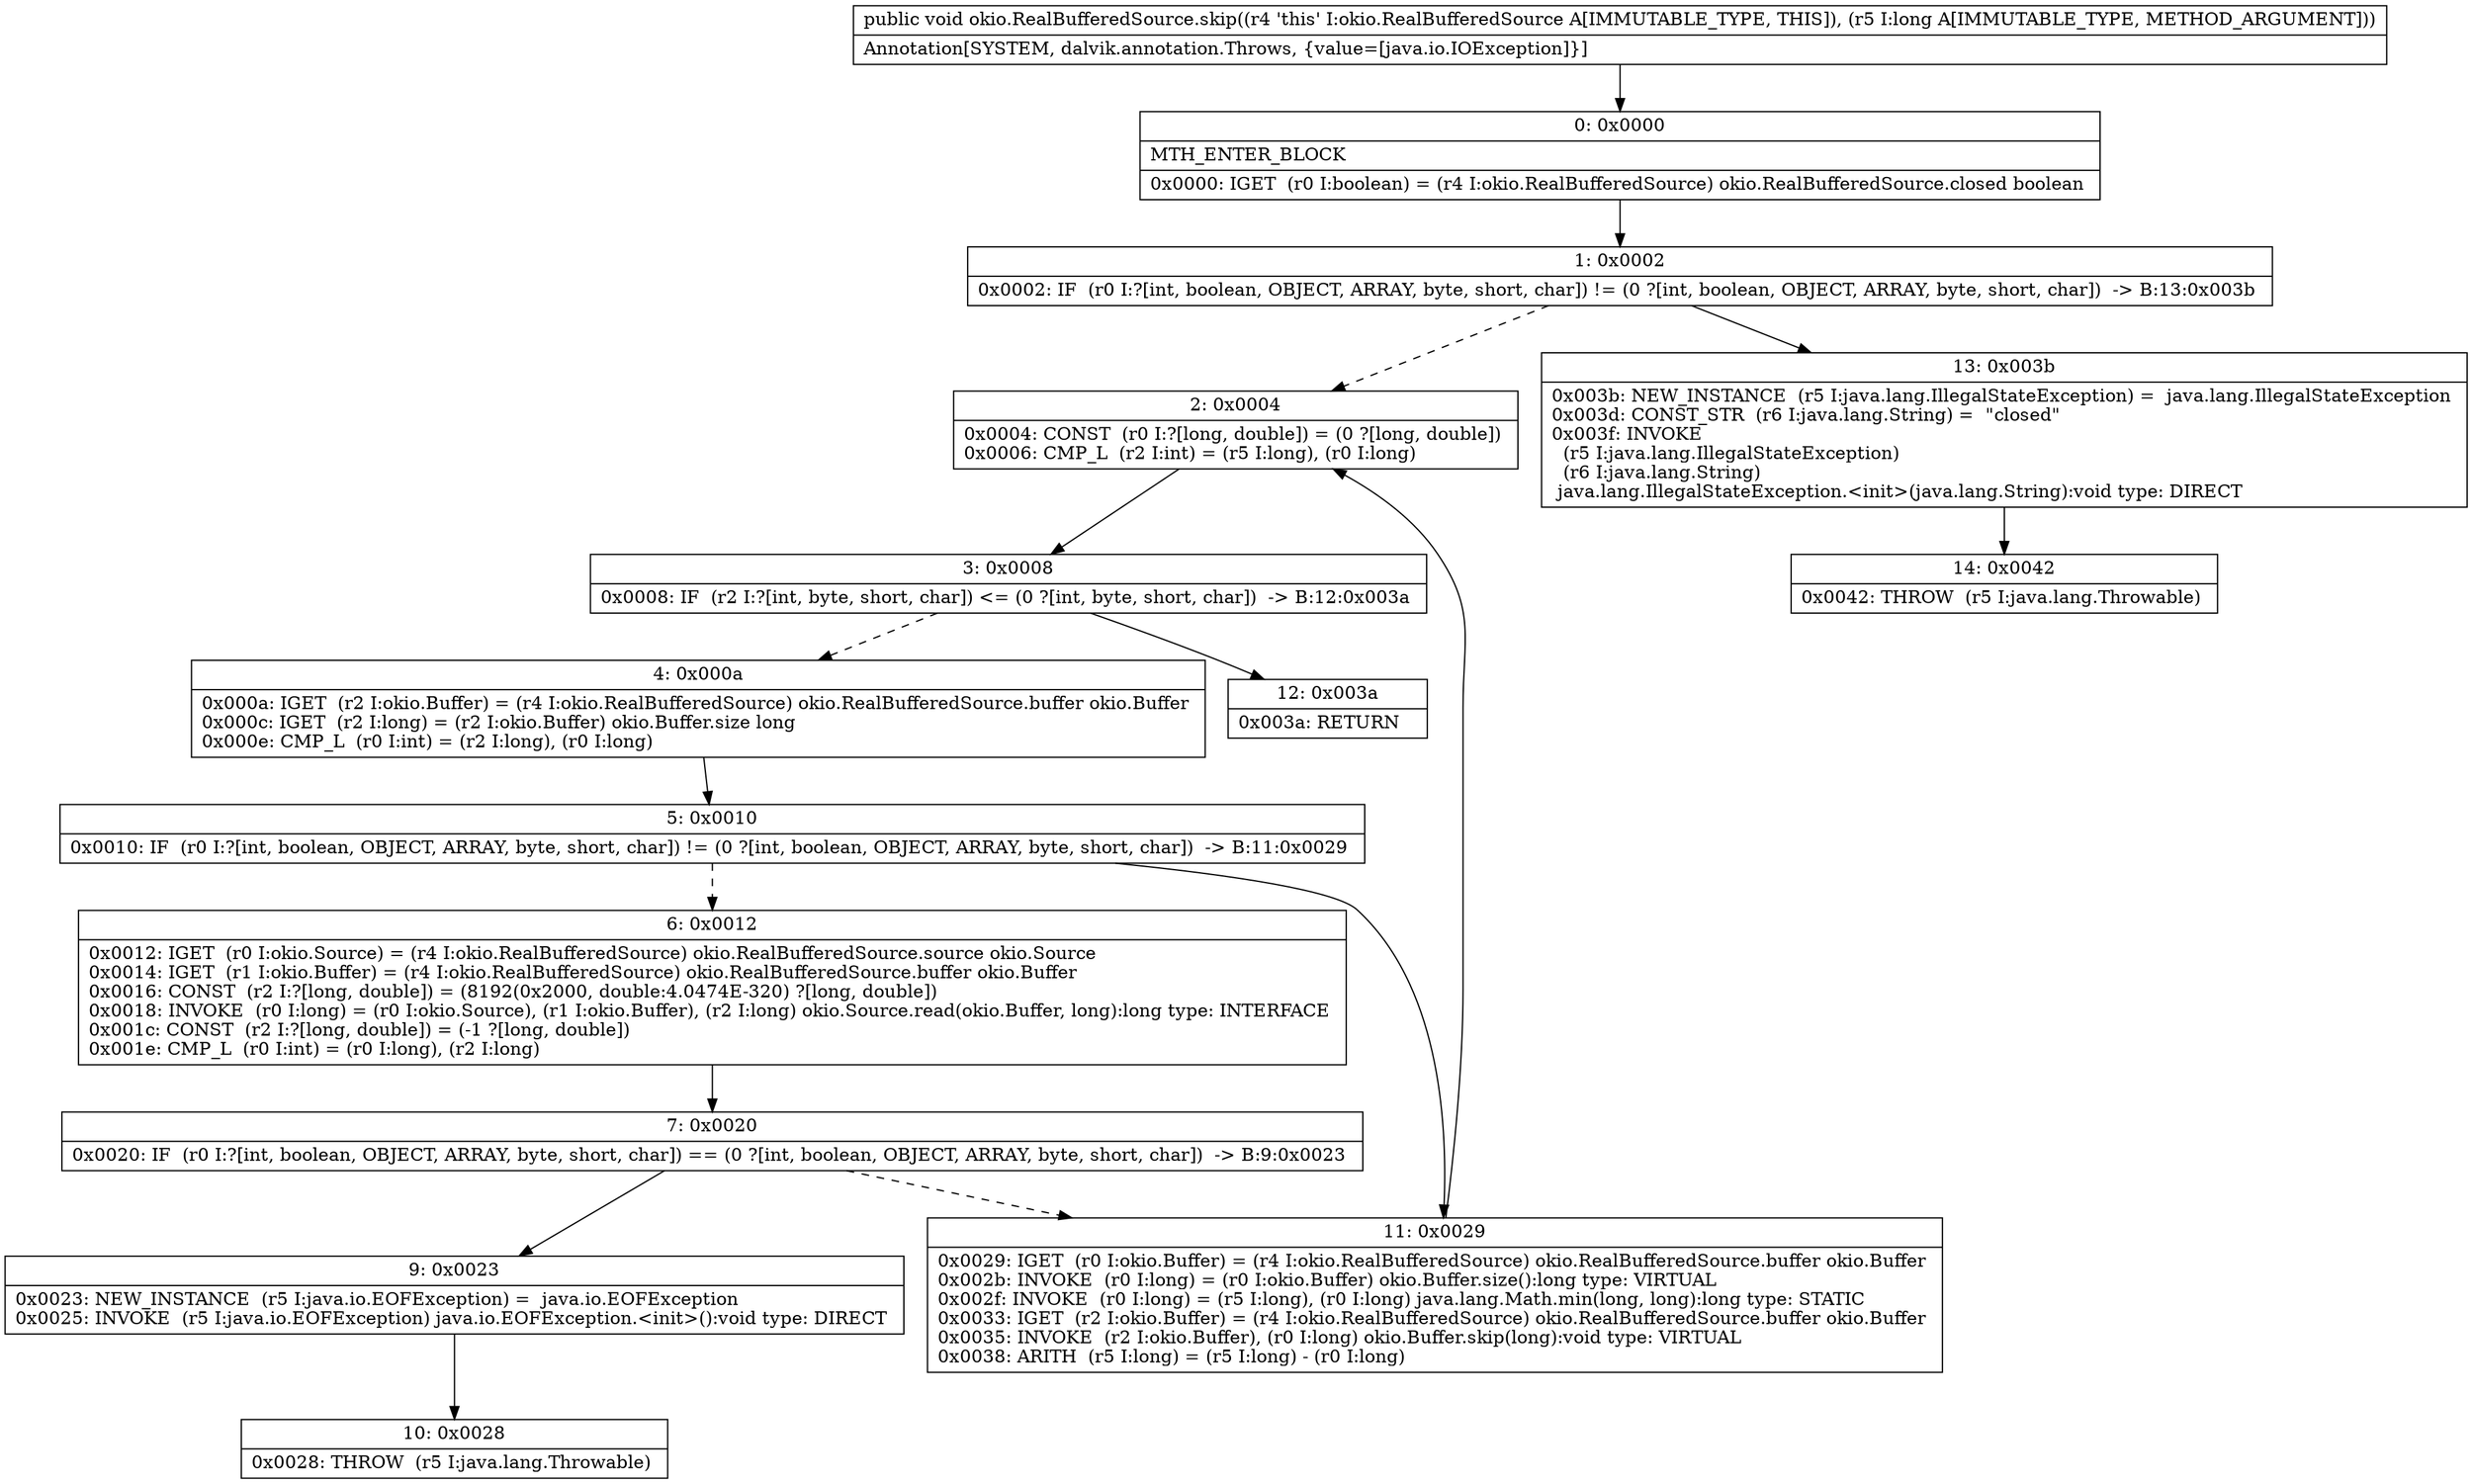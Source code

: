 digraph "CFG forokio.RealBufferedSource.skip(J)V" {
Node_0 [shape=record,label="{0\:\ 0x0000|MTH_ENTER_BLOCK\l|0x0000: IGET  (r0 I:boolean) = (r4 I:okio.RealBufferedSource) okio.RealBufferedSource.closed boolean \l}"];
Node_1 [shape=record,label="{1\:\ 0x0002|0x0002: IF  (r0 I:?[int, boolean, OBJECT, ARRAY, byte, short, char]) != (0 ?[int, boolean, OBJECT, ARRAY, byte, short, char])  \-\> B:13:0x003b \l}"];
Node_2 [shape=record,label="{2\:\ 0x0004|0x0004: CONST  (r0 I:?[long, double]) = (0 ?[long, double]) \l0x0006: CMP_L  (r2 I:int) = (r5 I:long), (r0 I:long) \l}"];
Node_3 [shape=record,label="{3\:\ 0x0008|0x0008: IF  (r2 I:?[int, byte, short, char]) \<= (0 ?[int, byte, short, char])  \-\> B:12:0x003a \l}"];
Node_4 [shape=record,label="{4\:\ 0x000a|0x000a: IGET  (r2 I:okio.Buffer) = (r4 I:okio.RealBufferedSource) okio.RealBufferedSource.buffer okio.Buffer \l0x000c: IGET  (r2 I:long) = (r2 I:okio.Buffer) okio.Buffer.size long \l0x000e: CMP_L  (r0 I:int) = (r2 I:long), (r0 I:long) \l}"];
Node_5 [shape=record,label="{5\:\ 0x0010|0x0010: IF  (r0 I:?[int, boolean, OBJECT, ARRAY, byte, short, char]) != (0 ?[int, boolean, OBJECT, ARRAY, byte, short, char])  \-\> B:11:0x0029 \l}"];
Node_6 [shape=record,label="{6\:\ 0x0012|0x0012: IGET  (r0 I:okio.Source) = (r4 I:okio.RealBufferedSource) okio.RealBufferedSource.source okio.Source \l0x0014: IGET  (r1 I:okio.Buffer) = (r4 I:okio.RealBufferedSource) okio.RealBufferedSource.buffer okio.Buffer \l0x0016: CONST  (r2 I:?[long, double]) = (8192(0x2000, double:4.0474E\-320) ?[long, double]) \l0x0018: INVOKE  (r0 I:long) = (r0 I:okio.Source), (r1 I:okio.Buffer), (r2 I:long) okio.Source.read(okio.Buffer, long):long type: INTERFACE \l0x001c: CONST  (r2 I:?[long, double]) = (\-1 ?[long, double]) \l0x001e: CMP_L  (r0 I:int) = (r0 I:long), (r2 I:long) \l}"];
Node_7 [shape=record,label="{7\:\ 0x0020|0x0020: IF  (r0 I:?[int, boolean, OBJECT, ARRAY, byte, short, char]) == (0 ?[int, boolean, OBJECT, ARRAY, byte, short, char])  \-\> B:9:0x0023 \l}"];
Node_9 [shape=record,label="{9\:\ 0x0023|0x0023: NEW_INSTANCE  (r5 I:java.io.EOFException) =  java.io.EOFException \l0x0025: INVOKE  (r5 I:java.io.EOFException) java.io.EOFException.\<init\>():void type: DIRECT \l}"];
Node_10 [shape=record,label="{10\:\ 0x0028|0x0028: THROW  (r5 I:java.lang.Throwable) \l}"];
Node_11 [shape=record,label="{11\:\ 0x0029|0x0029: IGET  (r0 I:okio.Buffer) = (r4 I:okio.RealBufferedSource) okio.RealBufferedSource.buffer okio.Buffer \l0x002b: INVOKE  (r0 I:long) = (r0 I:okio.Buffer) okio.Buffer.size():long type: VIRTUAL \l0x002f: INVOKE  (r0 I:long) = (r5 I:long), (r0 I:long) java.lang.Math.min(long, long):long type: STATIC \l0x0033: IGET  (r2 I:okio.Buffer) = (r4 I:okio.RealBufferedSource) okio.RealBufferedSource.buffer okio.Buffer \l0x0035: INVOKE  (r2 I:okio.Buffer), (r0 I:long) okio.Buffer.skip(long):void type: VIRTUAL \l0x0038: ARITH  (r5 I:long) = (r5 I:long) \- (r0 I:long) \l}"];
Node_12 [shape=record,label="{12\:\ 0x003a|0x003a: RETURN   \l}"];
Node_13 [shape=record,label="{13\:\ 0x003b|0x003b: NEW_INSTANCE  (r5 I:java.lang.IllegalStateException) =  java.lang.IllegalStateException \l0x003d: CONST_STR  (r6 I:java.lang.String) =  \"closed\" \l0x003f: INVOKE  \l  (r5 I:java.lang.IllegalStateException)\l  (r6 I:java.lang.String)\l java.lang.IllegalStateException.\<init\>(java.lang.String):void type: DIRECT \l}"];
Node_14 [shape=record,label="{14\:\ 0x0042|0x0042: THROW  (r5 I:java.lang.Throwable) \l}"];
MethodNode[shape=record,label="{public void okio.RealBufferedSource.skip((r4 'this' I:okio.RealBufferedSource A[IMMUTABLE_TYPE, THIS]), (r5 I:long A[IMMUTABLE_TYPE, METHOD_ARGUMENT]))  | Annotation[SYSTEM, dalvik.annotation.Throws, \{value=[java.io.IOException]\}]\l}"];
MethodNode -> Node_0;
Node_0 -> Node_1;
Node_1 -> Node_2[style=dashed];
Node_1 -> Node_13;
Node_2 -> Node_3;
Node_3 -> Node_4[style=dashed];
Node_3 -> Node_12;
Node_4 -> Node_5;
Node_5 -> Node_6[style=dashed];
Node_5 -> Node_11;
Node_6 -> Node_7;
Node_7 -> Node_9;
Node_7 -> Node_11[style=dashed];
Node_9 -> Node_10;
Node_11 -> Node_2;
Node_13 -> Node_14;
}

